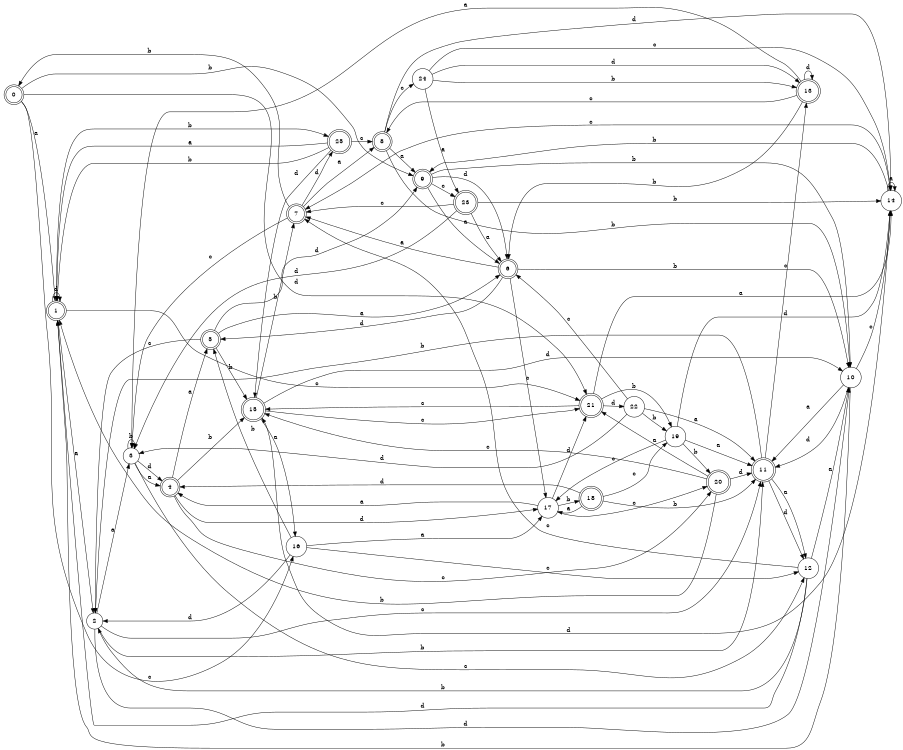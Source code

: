 digraph n21_4 {
__start0 [label="" shape="none"];

rankdir=LR;
size="8,5";

s0 [style="rounded,filled", color="black", fillcolor="white" shape="doublecircle", label="0"];
s1 [style="rounded,filled", color="black", fillcolor="white" shape="doublecircle", label="1"];
s2 [style="filled", color="black", fillcolor="white" shape="circle", label="2"];
s3 [style="filled", color="black", fillcolor="white" shape="circle", label="3"];
s4 [style="rounded,filled", color="black", fillcolor="white" shape="doublecircle", label="4"];
s5 [style="rounded,filled", color="black", fillcolor="white" shape="doublecircle", label="5"];
s6 [style="rounded,filled", color="black", fillcolor="white" shape="doublecircle", label="6"];
s7 [style="rounded,filled", color="black", fillcolor="white" shape="doublecircle", label="7"];
s8 [style="rounded,filled", color="black", fillcolor="white" shape="doublecircle", label="8"];
s9 [style="rounded,filled", color="black", fillcolor="white" shape="doublecircle", label="9"];
s10 [style="filled", color="black", fillcolor="white" shape="circle", label="10"];
s11 [style="rounded,filled", color="black", fillcolor="white" shape="doublecircle", label="11"];
s12 [style="filled", color="black", fillcolor="white" shape="circle", label="12"];
s13 [style="rounded,filled", color="black", fillcolor="white" shape="doublecircle", label="13"];
s14 [style="filled", color="black", fillcolor="white" shape="circle", label="14"];
s15 [style="rounded,filled", color="black", fillcolor="white" shape="doublecircle", label="15"];
s16 [style="filled", color="black", fillcolor="white" shape="circle", label="16"];
s17 [style="filled", color="black", fillcolor="white" shape="circle", label="17"];
s18 [style="rounded,filled", color="black", fillcolor="white" shape="doublecircle", label="18"];
s19 [style="filled", color="black", fillcolor="white" shape="circle", label="19"];
s20 [style="rounded,filled", color="black", fillcolor="white" shape="doublecircle", label="20"];
s21 [style="rounded,filled", color="black", fillcolor="white" shape="doublecircle", label="21"];
s22 [style="filled", color="black", fillcolor="white" shape="circle", label="22"];
s23 [style="rounded,filled", color="black", fillcolor="white" shape="doublecircle", label="23"];
s24 [style="filled", color="black", fillcolor="white" shape="circle", label="24"];
s25 [style="rounded,filled", color="black", fillcolor="white" shape="doublecircle", label="25"];
s0 -> s1 [label="a"];
s0 -> s9 [label="b"];
s0 -> s16 [label="c"];
s0 -> s21 [label="d"];
s1 -> s2 [label="a"];
s1 -> s25 [label="b"];
s1 -> s21 [label="c"];
s1 -> s1 [label="d"];
s2 -> s3 [label="a"];
s2 -> s11 [label="b"];
s2 -> s11 [label="c"];
s2 -> s10 [label="d"];
s3 -> s4 [label="a"];
s3 -> s3 [label="b"];
s3 -> s12 [label="c"];
s3 -> s4 [label="d"];
s4 -> s5 [label="a"];
s4 -> s15 [label="b"];
s4 -> s20 [label="c"];
s4 -> s17 [label="d"];
s5 -> s6 [label="a"];
s5 -> s15 [label="b"];
s5 -> s2 [label="c"];
s5 -> s9 [label="d"];
s6 -> s7 [label="a"];
s6 -> s10 [label="b"];
s6 -> s17 [label="c"];
s6 -> s5 [label="d"];
s7 -> s8 [label="a"];
s7 -> s0 [label="b"];
s7 -> s3 [label="c"];
s7 -> s25 [label="d"];
s8 -> s9 [label="a"];
s8 -> s10 [label="b"];
s8 -> s24 [label="c"];
s8 -> s14 [label="d"];
s9 -> s6 [label="a"];
s9 -> s10 [label="b"];
s9 -> s23 [label="c"];
s9 -> s6 [label="d"];
s10 -> s11 [label="a"];
s10 -> s1 [label="b"];
s10 -> s14 [label="c"];
s10 -> s11 [label="d"];
s11 -> s12 [label="a"];
s11 -> s2 [label="b"];
s11 -> s13 [label="c"];
s11 -> s12 [label="d"];
s12 -> s10 [label="a"];
s12 -> s2 [label="b"];
s12 -> s7 [label="c"];
s12 -> s1 [label="d"];
s13 -> s3 [label="a"];
s13 -> s6 [label="b"];
s13 -> s8 [label="c"];
s13 -> s13 [label="d"];
s14 -> s14 [label="a"];
s14 -> s9 [label="b"];
s14 -> s7 [label="c"];
s14 -> s15 [label="d"];
s15 -> s16 [label="a"];
s15 -> s7 [label="b"];
s15 -> s21 [label="c"];
s15 -> s10 [label="d"];
s16 -> s17 [label="a"];
s16 -> s5 [label="b"];
s16 -> s12 [label="c"];
s16 -> s2 [label="d"];
s17 -> s4 [label="a"];
s17 -> s18 [label="b"];
s17 -> s20 [label="c"];
s17 -> s21 [label="d"];
s18 -> s17 [label="a"];
s18 -> s11 [label="b"];
s18 -> s19 [label="c"];
s18 -> s4 [label="d"];
s19 -> s11 [label="a"];
s19 -> s20 [label="b"];
s19 -> s17 [label="c"];
s19 -> s14 [label="d"];
s20 -> s21 [label="a"];
s20 -> s1 [label="b"];
s20 -> s15 [label="c"];
s20 -> s11 [label="d"];
s21 -> s14 [label="a"];
s21 -> s19 [label="b"];
s21 -> s15 [label="c"];
s21 -> s22 [label="d"];
s22 -> s11 [label="a"];
s22 -> s19 [label="b"];
s22 -> s6 [label="c"];
s22 -> s3 [label="d"];
s23 -> s6 [label="a"];
s23 -> s14 [label="b"];
s23 -> s7 [label="c"];
s23 -> s3 [label="d"];
s24 -> s23 [label="a"];
s24 -> s13 [label="b"];
s24 -> s14 [label="c"];
s24 -> s13 [label="d"];
s25 -> s1 [label="a"];
s25 -> s1 [label="b"];
s25 -> s8 [label="c"];
s25 -> s15 [label="d"];

}